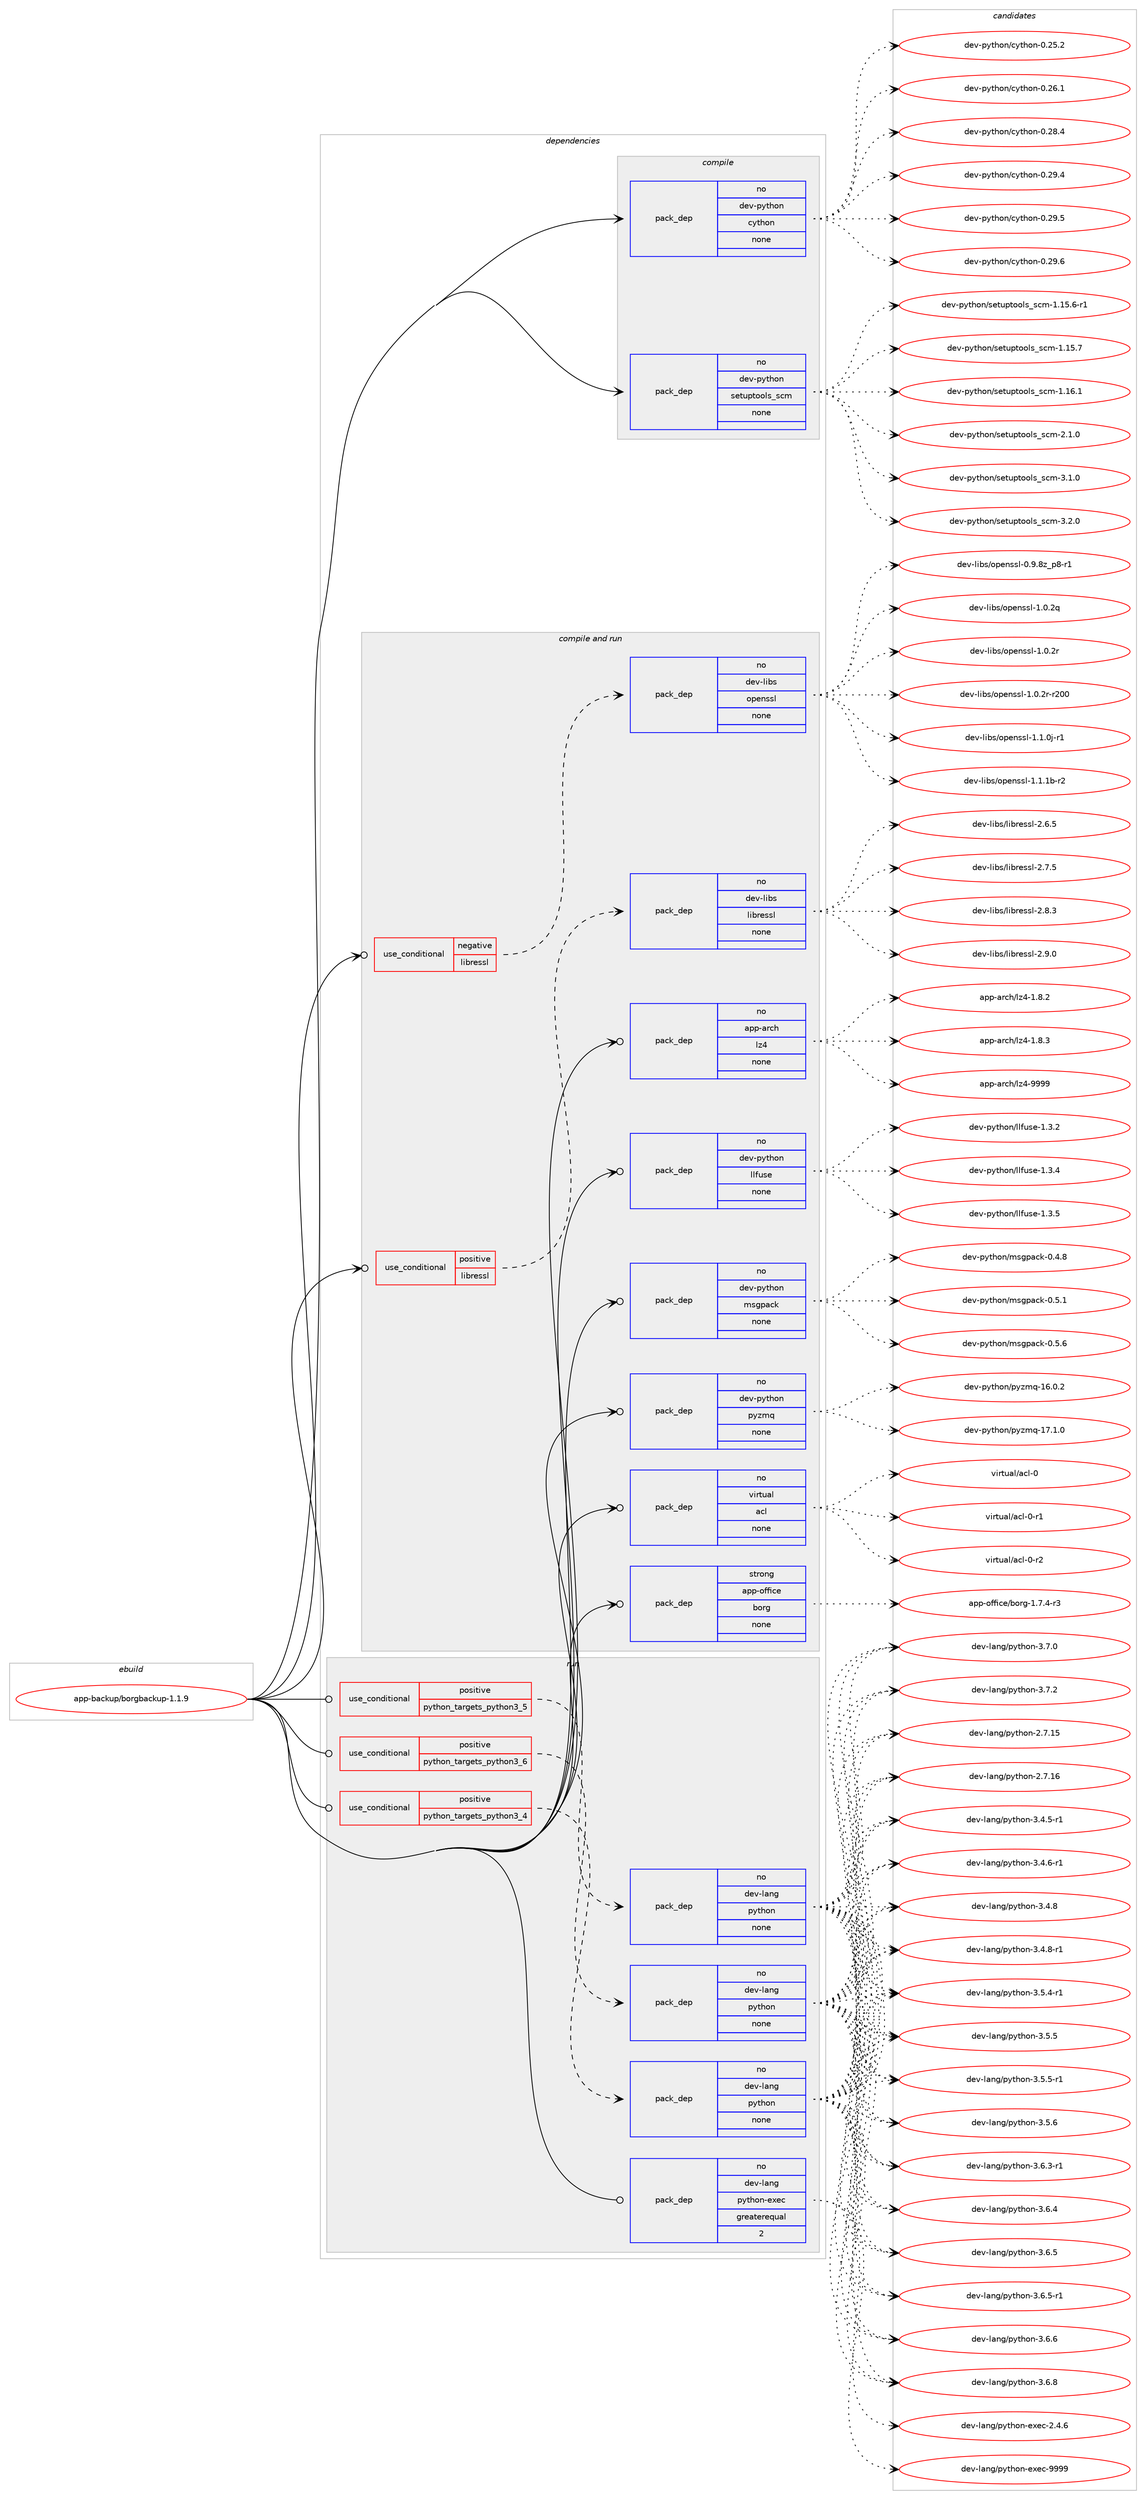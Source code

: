 digraph prolog {

# *************
# Graph options
# *************

newrank=true;
concentrate=true;
compound=true;
graph [rankdir=LR,fontname=Helvetica,fontsize=10,ranksep=1.5];#, ranksep=2.5, nodesep=0.2];
edge  [arrowhead=vee];
node  [fontname=Helvetica,fontsize=10];

# **********
# The ebuild
# **********

subgraph cluster_leftcol {
color=gray;
rank=same;
label=<<i>ebuild</i>>;
id [label="app-backup/borgbackup-1.1.9", color=red, width=4, href="../app-backup/borgbackup-1.1.9.svg"];
}

# ****************
# The dependencies
# ****************

subgraph cluster_midcol {
color=gray;
label=<<i>dependencies</i>>;
subgraph cluster_compile {
fillcolor="#eeeeee";
style=filled;
label=<<i>compile</i>>;
subgraph pack906270 {
dependency1273222 [label=<<TABLE BORDER="0" CELLBORDER="1" CELLSPACING="0" CELLPADDING="4" WIDTH="220"><TR><TD ROWSPAN="6" CELLPADDING="30">pack_dep</TD></TR><TR><TD WIDTH="110">no</TD></TR><TR><TD>dev-python</TD></TR><TR><TD>cython</TD></TR><TR><TD>none</TD></TR><TR><TD></TD></TR></TABLE>>, shape=none, color=blue];
}
id:e -> dependency1273222:w [weight=20,style="solid",arrowhead="vee"];
subgraph pack906271 {
dependency1273223 [label=<<TABLE BORDER="0" CELLBORDER="1" CELLSPACING="0" CELLPADDING="4" WIDTH="220"><TR><TD ROWSPAN="6" CELLPADDING="30">pack_dep</TD></TR><TR><TD WIDTH="110">no</TD></TR><TR><TD>dev-python</TD></TR><TR><TD>setuptools_scm</TD></TR><TR><TD>none</TD></TR><TR><TD></TD></TR></TABLE>>, shape=none, color=blue];
}
id:e -> dependency1273223:w [weight=20,style="solid",arrowhead="vee"];
}
subgraph cluster_compileandrun {
fillcolor="#eeeeee";
style=filled;
label=<<i>compile and run</i>>;
subgraph cond347180 {
dependency1273224 [label=<<TABLE BORDER="0" CELLBORDER="1" CELLSPACING="0" CELLPADDING="4"><TR><TD ROWSPAN="3" CELLPADDING="10">use_conditional</TD></TR><TR><TD>negative</TD></TR><TR><TD>libressl</TD></TR></TABLE>>, shape=none, color=red];
subgraph pack906272 {
dependency1273225 [label=<<TABLE BORDER="0" CELLBORDER="1" CELLSPACING="0" CELLPADDING="4" WIDTH="220"><TR><TD ROWSPAN="6" CELLPADDING="30">pack_dep</TD></TR><TR><TD WIDTH="110">no</TD></TR><TR><TD>dev-libs</TD></TR><TR><TD>openssl</TD></TR><TR><TD>none</TD></TR><TR><TD></TD></TR></TABLE>>, shape=none, color=blue];
}
dependency1273224:e -> dependency1273225:w [weight=20,style="dashed",arrowhead="vee"];
}
id:e -> dependency1273224:w [weight=20,style="solid",arrowhead="odotvee"];
subgraph cond347181 {
dependency1273226 [label=<<TABLE BORDER="0" CELLBORDER="1" CELLSPACING="0" CELLPADDING="4"><TR><TD ROWSPAN="3" CELLPADDING="10">use_conditional</TD></TR><TR><TD>positive</TD></TR><TR><TD>libressl</TD></TR></TABLE>>, shape=none, color=red];
subgraph pack906273 {
dependency1273227 [label=<<TABLE BORDER="0" CELLBORDER="1" CELLSPACING="0" CELLPADDING="4" WIDTH="220"><TR><TD ROWSPAN="6" CELLPADDING="30">pack_dep</TD></TR><TR><TD WIDTH="110">no</TD></TR><TR><TD>dev-libs</TD></TR><TR><TD>libressl</TD></TR><TR><TD>none</TD></TR><TR><TD></TD></TR></TABLE>>, shape=none, color=blue];
}
dependency1273226:e -> dependency1273227:w [weight=20,style="dashed",arrowhead="vee"];
}
id:e -> dependency1273226:w [weight=20,style="solid",arrowhead="odotvee"];
subgraph pack906274 {
dependency1273228 [label=<<TABLE BORDER="0" CELLBORDER="1" CELLSPACING="0" CELLPADDING="4" WIDTH="220"><TR><TD ROWSPAN="6" CELLPADDING="30">pack_dep</TD></TR><TR><TD WIDTH="110">no</TD></TR><TR><TD>app-arch</TD></TR><TR><TD>lz4</TD></TR><TR><TD>none</TD></TR><TR><TD></TD></TR></TABLE>>, shape=none, color=blue];
}
id:e -> dependency1273228:w [weight=20,style="solid",arrowhead="odotvee"];
subgraph pack906275 {
dependency1273229 [label=<<TABLE BORDER="0" CELLBORDER="1" CELLSPACING="0" CELLPADDING="4" WIDTH="220"><TR><TD ROWSPAN="6" CELLPADDING="30">pack_dep</TD></TR><TR><TD WIDTH="110">no</TD></TR><TR><TD>dev-python</TD></TR><TR><TD>llfuse</TD></TR><TR><TD>none</TD></TR><TR><TD></TD></TR></TABLE>>, shape=none, color=blue];
}
id:e -> dependency1273229:w [weight=20,style="solid",arrowhead="odotvee"];
subgraph pack906276 {
dependency1273230 [label=<<TABLE BORDER="0" CELLBORDER="1" CELLSPACING="0" CELLPADDING="4" WIDTH="220"><TR><TD ROWSPAN="6" CELLPADDING="30">pack_dep</TD></TR><TR><TD WIDTH="110">no</TD></TR><TR><TD>dev-python</TD></TR><TR><TD>msgpack</TD></TR><TR><TD>none</TD></TR><TR><TD></TD></TR></TABLE>>, shape=none, color=blue];
}
id:e -> dependency1273230:w [weight=20,style="solid",arrowhead="odotvee"];
subgraph pack906277 {
dependency1273231 [label=<<TABLE BORDER="0" CELLBORDER="1" CELLSPACING="0" CELLPADDING="4" WIDTH="220"><TR><TD ROWSPAN="6" CELLPADDING="30">pack_dep</TD></TR><TR><TD WIDTH="110">no</TD></TR><TR><TD>dev-python</TD></TR><TR><TD>pyzmq</TD></TR><TR><TD>none</TD></TR><TR><TD></TD></TR></TABLE>>, shape=none, color=blue];
}
id:e -> dependency1273231:w [weight=20,style="solid",arrowhead="odotvee"];
subgraph pack906278 {
dependency1273232 [label=<<TABLE BORDER="0" CELLBORDER="1" CELLSPACING="0" CELLPADDING="4" WIDTH="220"><TR><TD ROWSPAN="6" CELLPADDING="30">pack_dep</TD></TR><TR><TD WIDTH="110">no</TD></TR><TR><TD>virtual</TD></TR><TR><TD>acl</TD></TR><TR><TD>none</TD></TR><TR><TD></TD></TR></TABLE>>, shape=none, color=blue];
}
id:e -> dependency1273232:w [weight=20,style="solid",arrowhead="odotvee"];
subgraph pack906279 {
dependency1273233 [label=<<TABLE BORDER="0" CELLBORDER="1" CELLSPACING="0" CELLPADDING="4" WIDTH="220"><TR><TD ROWSPAN="6" CELLPADDING="30">pack_dep</TD></TR><TR><TD WIDTH="110">strong</TD></TR><TR><TD>app-office</TD></TR><TR><TD>borg</TD></TR><TR><TD>none</TD></TR><TR><TD></TD></TR></TABLE>>, shape=none, color=blue];
}
id:e -> dependency1273233:w [weight=20,style="solid",arrowhead="odotvee"];
}
subgraph cluster_run {
fillcolor="#eeeeee";
style=filled;
label=<<i>run</i>>;
subgraph cond347182 {
dependency1273234 [label=<<TABLE BORDER="0" CELLBORDER="1" CELLSPACING="0" CELLPADDING="4"><TR><TD ROWSPAN="3" CELLPADDING="10">use_conditional</TD></TR><TR><TD>positive</TD></TR><TR><TD>python_targets_python3_4</TD></TR></TABLE>>, shape=none, color=red];
subgraph pack906280 {
dependency1273235 [label=<<TABLE BORDER="0" CELLBORDER="1" CELLSPACING="0" CELLPADDING="4" WIDTH="220"><TR><TD ROWSPAN="6" CELLPADDING="30">pack_dep</TD></TR><TR><TD WIDTH="110">no</TD></TR><TR><TD>dev-lang</TD></TR><TR><TD>python</TD></TR><TR><TD>none</TD></TR><TR><TD></TD></TR></TABLE>>, shape=none, color=blue];
}
dependency1273234:e -> dependency1273235:w [weight=20,style="dashed",arrowhead="vee"];
}
id:e -> dependency1273234:w [weight=20,style="solid",arrowhead="odot"];
subgraph cond347183 {
dependency1273236 [label=<<TABLE BORDER="0" CELLBORDER="1" CELLSPACING="0" CELLPADDING="4"><TR><TD ROWSPAN="3" CELLPADDING="10">use_conditional</TD></TR><TR><TD>positive</TD></TR><TR><TD>python_targets_python3_5</TD></TR></TABLE>>, shape=none, color=red];
subgraph pack906281 {
dependency1273237 [label=<<TABLE BORDER="0" CELLBORDER="1" CELLSPACING="0" CELLPADDING="4" WIDTH="220"><TR><TD ROWSPAN="6" CELLPADDING="30">pack_dep</TD></TR><TR><TD WIDTH="110">no</TD></TR><TR><TD>dev-lang</TD></TR><TR><TD>python</TD></TR><TR><TD>none</TD></TR><TR><TD></TD></TR></TABLE>>, shape=none, color=blue];
}
dependency1273236:e -> dependency1273237:w [weight=20,style="dashed",arrowhead="vee"];
}
id:e -> dependency1273236:w [weight=20,style="solid",arrowhead="odot"];
subgraph cond347184 {
dependency1273238 [label=<<TABLE BORDER="0" CELLBORDER="1" CELLSPACING="0" CELLPADDING="4"><TR><TD ROWSPAN="3" CELLPADDING="10">use_conditional</TD></TR><TR><TD>positive</TD></TR><TR><TD>python_targets_python3_6</TD></TR></TABLE>>, shape=none, color=red];
subgraph pack906282 {
dependency1273239 [label=<<TABLE BORDER="0" CELLBORDER="1" CELLSPACING="0" CELLPADDING="4" WIDTH="220"><TR><TD ROWSPAN="6" CELLPADDING="30">pack_dep</TD></TR><TR><TD WIDTH="110">no</TD></TR><TR><TD>dev-lang</TD></TR><TR><TD>python</TD></TR><TR><TD>none</TD></TR><TR><TD></TD></TR></TABLE>>, shape=none, color=blue];
}
dependency1273238:e -> dependency1273239:w [weight=20,style="dashed",arrowhead="vee"];
}
id:e -> dependency1273238:w [weight=20,style="solid",arrowhead="odot"];
subgraph pack906283 {
dependency1273240 [label=<<TABLE BORDER="0" CELLBORDER="1" CELLSPACING="0" CELLPADDING="4" WIDTH="220"><TR><TD ROWSPAN="6" CELLPADDING="30">pack_dep</TD></TR><TR><TD WIDTH="110">no</TD></TR><TR><TD>dev-lang</TD></TR><TR><TD>python-exec</TD></TR><TR><TD>greaterequal</TD></TR><TR><TD>2</TD></TR></TABLE>>, shape=none, color=blue];
}
id:e -> dependency1273240:w [weight=20,style="solid",arrowhead="odot"];
}
}

# **************
# The candidates
# **************

subgraph cluster_choices {
rank=same;
color=gray;
label=<<i>candidates</i>>;

subgraph choice906270 {
color=black;
nodesep=1;
choice10010111845112121116104111110479912111610411111045484650534650 [label="dev-python/cython-0.25.2", color=red, width=4,href="../dev-python/cython-0.25.2.svg"];
choice10010111845112121116104111110479912111610411111045484650544649 [label="dev-python/cython-0.26.1", color=red, width=4,href="../dev-python/cython-0.26.1.svg"];
choice10010111845112121116104111110479912111610411111045484650564652 [label="dev-python/cython-0.28.4", color=red, width=4,href="../dev-python/cython-0.28.4.svg"];
choice10010111845112121116104111110479912111610411111045484650574652 [label="dev-python/cython-0.29.4", color=red, width=4,href="../dev-python/cython-0.29.4.svg"];
choice10010111845112121116104111110479912111610411111045484650574653 [label="dev-python/cython-0.29.5", color=red, width=4,href="../dev-python/cython-0.29.5.svg"];
choice10010111845112121116104111110479912111610411111045484650574654 [label="dev-python/cython-0.29.6", color=red, width=4,href="../dev-python/cython-0.29.6.svg"];
dependency1273222:e -> choice10010111845112121116104111110479912111610411111045484650534650:w [style=dotted,weight="100"];
dependency1273222:e -> choice10010111845112121116104111110479912111610411111045484650544649:w [style=dotted,weight="100"];
dependency1273222:e -> choice10010111845112121116104111110479912111610411111045484650564652:w [style=dotted,weight="100"];
dependency1273222:e -> choice10010111845112121116104111110479912111610411111045484650574652:w [style=dotted,weight="100"];
dependency1273222:e -> choice10010111845112121116104111110479912111610411111045484650574653:w [style=dotted,weight="100"];
dependency1273222:e -> choice10010111845112121116104111110479912111610411111045484650574654:w [style=dotted,weight="100"];
}
subgraph choice906271 {
color=black;
nodesep=1;
choice10010111845112121116104111110471151011161171121161111111081159511599109454946495346544511449 [label="dev-python/setuptools_scm-1.15.6-r1", color=red, width=4,href="../dev-python/setuptools_scm-1.15.6-r1.svg"];
choice1001011184511212111610411111047115101116117112116111111108115951159910945494649534655 [label="dev-python/setuptools_scm-1.15.7", color=red, width=4,href="../dev-python/setuptools_scm-1.15.7.svg"];
choice1001011184511212111610411111047115101116117112116111111108115951159910945494649544649 [label="dev-python/setuptools_scm-1.16.1", color=red, width=4,href="../dev-python/setuptools_scm-1.16.1.svg"];
choice10010111845112121116104111110471151011161171121161111111081159511599109455046494648 [label="dev-python/setuptools_scm-2.1.0", color=red, width=4,href="../dev-python/setuptools_scm-2.1.0.svg"];
choice10010111845112121116104111110471151011161171121161111111081159511599109455146494648 [label="dev-python/setuptools_scm-3.1.0", color=red, width=4,href="../dev-python/setuptools_scm-3.1.0.svg"];
choice10010111845112121116104111110471151011161171121161111111081159511599109455146504648 [label="dev-python/setuptools_scm-3.2.0", color=red, width=4,href="../dev-python/setuptools_scm-3.2.0.svg"];
dependency1273223:e -> choice10010111845112121116104111110471151011161171121161111111081159511599109454946495346544511449:w [style=dotted,weight="100"];
dependency1273223:e -> choice1001011184511212111610411111047115101116117112116111111108115951159910945494649534655:w [style=dotted,weight="100"];
dependency1273223:e -> choice1001011184511212111610411111047115101116117112116111111108115951159910945494649544649:w [style=dotted,weight="100"];
dependency1273223:e -> choice10010111845112121116104111110471151011161171121161111111081159511599109455046494648:w [style=dotted,weight="100"];
dependency1273223:e -> choice10010111845112121116104111110471151011161171121161111111081159511599109455146494648:w [style=dotted,weight="100"];
dependency1273223:e -> choice10010111845112121116104111110471151011161171121161111111081159511599109455146504648:w [style=dotted,weight="100"];
}
subgraph choice906272 {
color=black;
nodesep=1;
choice10010111845108105981154711111210111011511510845484657465612295112564511449 [label="dev-libs/openssl-0.9.8z_p8-r1", color=red, width=4,href="../dev-libs/openssl-0.9.8z_p8-r1.svg"];
choice100101118451081059811547111112101110115115108454946484650113 [label="dev-libs/openssl-1.0.2q", color=red, width=4,href="../dev-libs/openssl-1.0.2q.svg"];
choice100101118451081059811547111112101110115115108454946484650114 [label="dev-libs/openssl-1.0.2r", color=red, width=4,href="../dev-libs/openssl-1.0.2r.svg"];
choice10010111845108105981154711111210111011511510845494648465011445114504848 [label="dev-libs/openssl-1.0.2r-r200", color=red, width=4,href="../dev-libs/openssl-1.0.2r-r200.svg"];
choice1001011184510810598115471111121011101151151084549464946481064511449 [label="dev-libs/openssl-1.1.0j-r1", color=red, width=4,href="../dev-libs/openssl-1.1.0j-r1.svg"];
choice100101118451081059811547111112101110115115108454946494649984511450 [label="dev-libs/openssl-1.1.1b-r2", color=red, width=4,href="../dev-libs/openssl-1.1.1b-r2.svg"];
dependency1273225:e -> choice10010111845108105981154711111210111011511510845484657465612295112564511449:w [style=dotted,weight="100"];
dependency1273225:e -> choice100101118451081059811547111112101110115115108454946484650113:w [style=dotted,weight="100"];
dependency1273225:e -> choice100101118451081059811547111112101110115115108454946484650114:w [style=dotted,weight="100"];
dependency1273225:e -> choice10010111845108105981154711111210111011511510845494648465011445114504848:w [style=dotted,weight="100"];
dependency1273225:e -> choice1001011184510810598115471111121011101151151084549464946481064511449:w [style=dotted,weight="100"];
dependency1273225:e -> choice100101118451081059811547111112101110115115108454946494649984511450:w [style=dotted,weight="100"];
}
subgraph choice906273 {
color=black;
nodesep=1;
choice10010111845108105981154710810598114101115115108455046544653 [label="dev-libs/libressl-2.6.5", color=red, width=4,href="../dev-libs/libressl-2.6.5.svg"];
choice10010111845108105981154710810598114101115115108455046554653 [label="dev-libs/libressl-2.7.5", color=red, width=4,href="../dev-libs/libressl-2.7.5.svg"];
choice10010111845108105981154710810598114101115115108455046564651 [label="dev-libs/libressl-2.8.3", color=red, width=4,href="../dev-libs/libressl-2.8.3.svg"];
choice10010111845108105981154710810598114101115115108455046574648 [label="dev-libs/libressl-2.9.0", color=red, width=4,href="../dev-libs/libressl-2.9.0.svg"];
dependency1273227:e -> choice10010111845108105981154710810598114101115115108455046544653:w [style=dotted,weight="100"];
dependency1273227:e -> choice10010111845108105981154710810598114101115115108455046554653:w [style=dotted,weight="100"];
dependency1273227:e -> choice10010111845108105981154710810598114101115115108455046564651:w [style=dotted,weight="100"];
dependency1273227:e -> choice10010111845108105981154710810598114101115115108455046574648:w [style=dotted,weight="100"];
}
subgraph choice906274 {
color=black;
nodesep=1;
choice971121124597114991044710812252454946564650 [label="app-arch/lz4-1.8.2", color=red, width=4,href="../app-arch/lz4-1.8.2.svg"];
choice971121124597114991044710812252454946564651 [label="app-arch/lz4-1.8.3", color=red, width=4,href="../app-arch/lz4-1.8.3.svg"];
choice9711211245971149910447108122524557575757 [label="app-arch/lz4-9999", color=red, width=4,href="../app-arch/lz4-9999.svg"];
dependency1273228:e -> choice971121124597114991044710812252454946564650:w [style=dotted,weight="100"];
dependency1273228:e -> choice971121124597114991044710812252454946564651:w [style=dotted,weight="100"];
dependency1273228:e -> choice9711211245971149910447108122524557575757:w [style=dotted,weight="100"];
}
subgraph choice906275 {
color=black;
nodesep=1;
choice1001011184511212111610411111047108108102117115101454946514650 [label="dev-python/llfuse-1.3.2", color=red, width=4,href="../dev-python/llfuse-1.3.2.svg"];
choice1001011184511212111610411111047108108102117115101454946514652 [label="dev-python/llfuse-1.3.4", color=red, width=4,href="../dev-python/llfuse-1.3.4.svg"];
choice1001011184511212111610411111047108108102117115101454946514653 [label="dev-python/llfuse-1.3.5", color=red, width=4,href="../dev-python/llfuse-1.3.5.svg"];
dependency1273229:e -> choice1001011184511212111610411111047108108102117115101454946514650:w [style=dotted,weight="100"];
dependency1273229:e -> choice1001011184511212111610411111047108108102117115101454946514652:w [style=dotted,weight="100"];
dependency1273229:e -> choice1001011184511212111610411111047108108102117115101454946514653:w [style=dotted,weight="100"];
}
subgraph choice906276 {
color=black;
nodesep=1;
choice10010111845112121116104111110471091151031129799107454846524656 [label="dev-python/msgpack-0.4.8", color=red, width=4,href="../dev-python/msgpack-0.4.8.svg"];
choice10010111845112121116104111110471091151031129799107454846534649 [label="dev-python/msgpack-0.5.1", color=red, width=4,href="../dev-python/msgpack-0.5.1.svg"];
choice10010111845112121116104111110471091151031129799107454846534654 [label="dev-python/msgpack-0.5.6", color=red, width=4,href="../dev-python/msgpack-0.5.6.svg"];
dependency1273230:e -> choice10010111845112121116104111110471091151031129799107454846524656:w [style=dotted,weight="100"];
dependency1273230:e -> choice10010111845112121116104111110471091151031129799107454846534649:w [style=dotted,weight="100"];
dependency1273230:e -> choice10010111845112121116104111110471091151031129799107454846534654:w [style=dotted,weight="100"];
}
subgraph choice906277 {
color=black;
nodesep=1;
choice100101118451121211161041111104711212112210911345495446484650 [label="dev-python/pyzmq-16.0.2", color=red, width=4,href="../dev-python/pyzmq-16.0.2.svg"];
choice100101118451121211161041111104711212112210911345495546494648 [label="dev-python/pyzmq-17.1.0", color=red, width=4,href="../dev-python/pyzmq-17.1.0.svg"];
dependency1273231:e -> choice100101118451121211161041111104711212112210911345495446484650:w [style=dotted,weight="100"];
dependency1273231:e -> choice100101118451121211161041111104711212112210911345495546494648:w [style=dotted,weight="100"];
}
subgraph choice906278 {
color=black;
nodesep=1;
choice118105114116117971084797991084548 [label="virtual/acl-0", color=red, width=4,href="../virtual/acl-0.svg"];
choice1181051141161179710847979910845484511449 [label="virtual/acl-0-r1", color=red, width=4,href="../virtual/acl-0-r1.svg"];
choice1181051141161179710847979910845484511450 [label="virtual/acl-0-r2", color=red, width=4,href="../virtual/acl-0-r2.svg"];
dependency1273232:e -> choice118105114116117971084797991084548:w [style=dotted,weight="100"];
dependency1273232:e -> choice1181051141161179710847979910845484511449:w [style=dotted,weight="100"];
dependency1273232:e -> choice1181051141161179710847979910845484511450:w [style=dotted,weight="100"];
}
subgraph choice906279 {
color=black;
nodesep=1;
choice97112112451111021021059910147981111141034549465546524511451 [label="app-office/borg-1.7.4-r3", color=red, width=4,href="../app-office/borg-1.7.4-r3.svg"];
dependency1273233:e -> choice97112112451111021021059910147981111141034549465546524511451:w [style=dotted,weight="100"];
}
subgraph choice906280 {
color=black;
nodesep=1;
choice10010111845108971101034711212111610411111045504655464953 [label="dev-lang/python-2.7.15", color=red, width=4,href="../dev-lang/python-2.7.15.svg"];
choice10010111845108971101034711212111610411111045504655464954 [label="dev-lang/python-2.7.16", color=red, width=4,href="../dev-lang/python-2.7.16.svg"];
choice1001011184510897110103471121211161041111104551465246534511449 [label="dev-lang/python-3.4.5-r1", color=red, width=4,href="../dev-lang/python-3.4.5-r1.svg"];
choice1001011184510897110103471121211161041111104551465246544511449 [label="dev-lang/python-3.4.6-r1", color=red, width=4,href="../dev-lang/python-3.4.6-r1.svg"];
choice100101118451089711010347112121116104111110455146524656 [label="dev-lang/python-3.4.8", color=red, width=4,href="../dev-lang/python-3.4.8.svg"];
choice1001011184510897110103471121211161041111104551465246564511449 [label="dev-lang/python-3.4.8-r1", color=red, width=4,href="../dev-lang/python-3.4.8-r1.svg"];
choice1001011184510897110103471121211161041111104551465346524511449 [label="dev-lang/python-3.5.4-r1", color=red, width=4,href="../dev-lang/python-3.5.4-r1.svg"];
choice100101118451089711010347112121116104111110455146534653 [label="dev-lang/python-3.5.5", color=red, width=4,href="../dev-lang/python-3.5.5.svg"];
choice1001011184510897110103471121211161041111104551465346534511449 [label="dev-lang/python-3.5.5-r1", color=red, width=4,href="../dev-lang/python-3.5.5-r1.svg"];
choice100101118451089711010347112121116104111110455146534654 [label="dev-lang/python-3.5.6", color=red, width=4,href="../dev-lang/python-3.5.6.svg"];
choice1001011184510897110103471121211161041111104551465446514511449 [label="dev-lang/python-3.6.3-r1", color=red, width=4,href="../dev-lang/python-3.6.3-r1.svg"];
choice100101118451089711010347112121116104111110455146544652 [label="dev-lang/python-3.6.4", color=red, width=4,href="../dev-lang/python-3.6.4.svg"];
choice100101118451089711010347112121116104111110455146544653 [label="dev-lang/python-3.6.5", color=red, width=4,href="../dev-lang/python-3.6.5.svg"];
choice1001011184510897110103471121211161041111104551465446534511449 [label="dev-lang/python-3.6.5-r1", color=red, width=4,href="../dev-lang/python-3.6.5-r1.svg"];
choice100101118451089711010347112121116104111110455146544654 [label="dev-lang/python-3.6.6", color=red, width=4,href="../dev-lang/python-3.6.6.svg"];
choice100101118451089711010347112121116104111110455146544656 [label="dev-lang/python-3.6.8", color=red, width=4,href="../dev-lang/python-3.6.8.svg"];
choice100101118451089711010347112121116104111110455146554648 [label="dev-lang/python-3.7.0", color=red, width=4,href="../dev-lang/python-3.7.0.svg"];
choice100101118451089711010347112121116104111110455146554650 [label="dev-lang/python-3.7.2", color=red, width=4,href="../dev-lang/python-3.7.2.svg"];
dependency1273235:e -> choice10010111845108971101034711212111610411111045504655464953:w [style=dotted,weight="100"];
dependency1273235:e -> choice10010111845108971101034711212111610411111045504655464954:w [style=dotted,weight="100"];
dependency1273235:e -> choice1001011184510897110103471121211161041111104551465246534511449:w [style=dotted,weight="100"];
dependency1273235:e -> choice1001011184510897110103471121211161041111104551465246544511449:w [style=dotted,weight="100"];
dependency1273235:e -> choice100101118451089711010347112121116104111110455146524656:w [style=dotted,weight="100"];
dependency1273235:e -> choice1001011184510897110103471121211161041111104551465246564511449:w [style=dotted,weight="100"];
dependency1273235:e -> choice1001011184510897110103471121211161041111104551465346524511449:w [style=dotted,weight="100"];
dependency1273235:e -> choice100101118451089711010347112121116104111110455146534653:w [style=dotted,weight="100"];
dependency1273235:e -> choice1001011184510897110103471121211161041111104551465346534511449:w [style=dotted,weight="100"];
dependency1273235:e -> choice100101118451089711010347112121116104111110455146534654:w [style=dotted,weight="100"];
dependency1273235:e -> choice1001011184510897110103471121211161041111104551465446514511449:w [style=dotted,weight="100"];
dependency1273235:e -> choice100101118451089711010347112121116104111110455146544652:w [style=dotted,weight="100"];
dependency1273235:e -> choice100101118451089711010347112121116104111110455146544653:w [style=dotted,weight="100"];
dependency1273235:e -> choice1001011184510897110103471121211161041111104551465446534511449:w [style=dotted,weight="100"];
dependency1273235:e -> choice100101118451089711010347112121116104111110455146544654:w [style=dotted,weight="100"];
dependency1273235:e -> choice100101118451089711010347112121116104111110455146544656:w [style=dotted,weight="100"];
dependency1273235:e -> choice100101118451089711010347112121116104111110455146554648:w [style=dotted,weight="100"];
dependency1273235:e -> choice100101118451089711010347112121116104111110455146554650:w [style=dotted,weight="100"];
}
subgraph choice906281 {
color=black;
nodesep=1;
choice10010111845108971101034711212111610411111045504655464953 [label="dev-lang/python-2.7.15", color=red, width=4,href="../dev-lang/python-2.7.15.svg"];
choice10010111845108971101034711212111610411111045504655464954 [label="dev-lang/python-2.7.16", color=red, width=4,href="../dev-lang/python-2.7.16.svg"];
choice1001011184510897110103471121211161041111104551465246534511449 [label="dev-lang/python-3.4.5-r1", color=red, width=4,href="../dev-lang/python-3.4.5-r1.svg"];
choice1001011184510897110103471121211161041111104551465246544511449 [label="dev-lang/python-3.4.6-r1", color=red, width=4,href="../dev-lang/python-3.4.6-r1.svg"];
choice100101118451089711010347112121116104111110455146524656 [label="dev-lang/python-3.4.8", color=red, width=4,href="../dev-lang/python-3.4.8.svg"];
choice1001011184510897110103471121211161041111104551465246564511449 [label="dev-lang/python-3.4.8-r1", color=red, width=4,href="../dev-lang/python-3.4.8-r1.svg"];
choice1001011184510897110103471121211161041111104551465346524511449 [label="dev-lang/python-3.5.4-r1", color=red, width=4,href="../dev-lang/python-3.5.4-r1.svg"];
choice100101118451089711010347112121116104111110455146534653 [label="dev-lang/python-3.5.5", color=red, width=4,href="../dev-lang/python-3.5.5.svg"];
choice1001011184510897110103471121211161041111104551465346534511449 [label="dev-lang/python-3.5.5-r1", color=red, width=4,href="../dev-lang/python-3.5.5-r1.svg"];
choice100101118451089711010347112121116104111110455146534654 [label="dev-lang/python-3.5.6", color=red, width=4,href="../dev-lang/python-3.5.6.svg"];
choice1001011184510897110103471121211161041111104551465446514511449 [label="dev-lang/python-3.6.3-r1", color=red, width=4,href="../dev-lang/python-3.6.3-r1.svg"];
choice100101118451089711010347112121116104111110455146544652 [label="dev-lang/python-3.6.4", color=red, width=4,href="../dev-lang/python-3.6.4.svg"];
choice100101118451089711010347112121116104111110455146544653 [label="dev-lang/python-3.6.5", color=red, width=4,href="../dev-lang/python-3.6.5.svg"];
choice1001011184510897110103471121211161041111104551465446534511449 [label="dev-lang/python-3.6.5-r1", color=red, width=4,href="../dev-lang/python-3.6.5-r1.svg"];
choice100101118451089711010347112121116104111110455146544654 [label="dev-lang/python-3.6.6", color=red, width=4,href="../dev-lang/python-3.6.6.svg"];
choice100101118451089711010347112121116104111110455146544656 [label="dev-lang/python-3.6.8", color=red, width=4,href="../dev-lang/python-3.6.8.svg"];
choice100101118451089711010347112121116104111110455146554648 [label="dev-lang/python-3.7.0", color=red, width=4,href="../dev-lang/python-3.7.0.svg"];
choice100101118451089711010347112121116104111110455146554650 [label="dev-lang/python-3.7.2", color=red, width=4,href="../dev-lang/python-3.7.2.svg"];
dependency1273237:e -> choice10010111845108971101034711212111610411111045504655464953:w [style=dotted,weight="100"];
dependency1273237:e -> choice10010111845108971101034711212111610411111045504655464954:w [style=dotted,weight="100"];
dependency1273237:e -> choice1001011184510897110103471121211161041111104551465246534511449:w [style=dotted,weight="100"];
dependency1273237:e -> choice1001011184510897110103471121211161041111104551465246544511449:w [style=dotted,weight="100"];
dependency1273237:e -> choice100101118451089711010347112121116104111110455146524656:w [style=dotted,weight="100"];
dependency1273237:e -> choice1001011184510897110103471121211161041111104551465246564511449:w [style=dotted,weight="100"];
dependency1273237:e -> choice1001011184510897110103471121211161041111104551465346524511449:w [style=dotted,weight="100"];
dependency1273237:e -> choice100101118451089711010347112121116104111110455146534653:w [style=dotted,weight="100"];
dependency1273237:e -> choice1001011184510897110103471121211161041111104551465346534511449:w [style=dotted,weight="100"];
dependency1273237:e -> choice100101118451089711010347112121116104111110455146534654:w [style=dotted,weight="100"];
dependency1273237:e -> choice1001011184510897110103471121211161041111104551465446514511449:w [style=dotted,weight="100"];
dependency1273237:e -> choice100101118451089711010347112121116104111110455146544652:w [style=dotted,weight="100"];
dependency1273237:e -> choice100101118451089711010347112121116104111110455146544653:w [style=dotted,weight="100"];
dependency1273237:e -> choice1001011184510897110103471121211161041111104551465446534511449:w [style=dotted,weight="100"];
dependency1273237:e -> choice100101118451089711010347112121116104111110455146544654:w [style=dotted,weight="100"];
dependency1273237:e -> choice100101118451089711010347112121116104111110455146544656:w [style=dotted,weight="100"];
dependency1273237:e -> choice100101118451089711010347112121116104111110455146554648:w [style=dotted,weight="100"];
dependency1273237:e -> choice100101118451089711010347112121116104111110455146554650:w [style=dotted,weight="100"];
}
subgraph choice906282 {
color=black;
nodesep=1;
choice10010111845108971101034711212111610411111045504655464953 [label="dev-lang/python-2.7.15", color=red, width=4,href="../dev-lang/python-2.7.15.svg"];
choice10010111845108971101034711212111610411111045504655464954 [label="dev-lang/python-2.7.16", color=red, width=4,href="../dev-lang/python-2.7.16.svg"];
choice1001011184510897110103471121211161041111104551465246534511449 [label="dev-lang/python-3.4.5-r1", color=red, width=4,href="../dev-lang/python-3.4.5-r1.svg"];
choice1001011184510897110103471121211161041111104551465246544511449 [label="dev-lang/python-3.4.6-r1", color=red, width=4,href="../dev-lang/python-3.4.6-r1.svg"];
choice100101118451089711010347112121116104111110455146524656 [label="dev-lang/python-3.4.8", color=red, width=4,href="../dev-lang/python-3.4.8.svg"];
choice1001011184510897110103471121211161041111104551465246564511449 [label="dev-lang/python-3.4.8-r1", color=red, width=4,href="../dev-lang/python-3.4.8-r1.svg"];
choice1001011184510897110103471121211161041111104551465346524511449 [label="dev-lang/python-3.5.4-r1", color=red, width=4,href="../dev-lang/python-3.5.4-r1.svg"];
choice100101118451089711010347112121116104111110455146534653 [label="dev-lang/python-3.5.5", color=red, width=4,href="../dev-lang/python-3.5.5.svg"];
choice1001011184510897110103471121211161041111104551465346534511449 [label="dev-lang/python-3.5.5-r1", color=red, width=4,href="../dev-lang/python-3.5.5-r1.svg"];
choice100101118451089711010347112121116104111110455146534654 [label="dev-lang/python-3.5.6", color=red, width=4,href="../dev-lang/python-3.5.6.svg"];
choice1001011184510897110103471121211161041111104551465446514511449 [label="dev-lang/python-3.6.3-r1", color=red, width=4,href="../dev-lang/python-3.6.3-r1.svg"];
choice100101118451089711010347112121116104111110455146544652 [label="dev-lang/python-3.6.4", color=red, width=4,href="../dev-lang/python-3.6.4.svg"];
choice100101118451089711010347112121116104111110455146544653 [label="dev-lang/python-3.6.5", color=red, width=4,href="../dev-lang/python-3.6.5.svg"];
choice1001011184510897110103471121211161041111104551465446534511449 [label="dev-lang/python-3.6.5-r1", color=red, width=4,href="../dev-lang/python-3.6.5-r1.svg"];
choice100101118451089711010347112121116104111110455146544654 [label="dev-lang/python-3.6.6", color=red, width=4,href="../dev-lang/python-3.6.6.svg"];
choice100101118451089711010347112121116104111110455146544656 [label="dev-lang/python-3.6.8", color=red, width=4,href="../dev-lang/python-3.6.8.svg"];
choice100101118451089711010347112121116104111110455146554648 [label="dev-lang/python-3.7.0", color=red, width=4,href="../dev-lang/python-3.7.0.svg"];
choice100101118451089711010347112121116104111110455146554650 [label="dev-lang/python-3.7.2", color=red, width=4,href="../dev-lang/python-3.7.2.svg"];
dependency1273239:e -> choice10010111845108971101034711212111610411111045504655464953:w [style=dotted,weight="100"];
dependency1273239:e -> choice10010111845108971101034711212111610411111045504655464954:w [style=dotted,weight="100"];
dependency1273239:e -> choice1001011184510897110103471121211161041111104551465246534511449:w [style=dotted,weight="100"];
dependency1273239:e -> choice1001011184510897110103471121211161041111104551465246544511449:w [style=dotted,weight="100"];
dependency1273239:e -> choice100101118451089711010347112121116104111110455146524656:w [style=dotted,weight="100"];
dependency1273239:e -> choice1001011184510897110103471121211161041111104551465246564511449:w [style=dotted,weight="100"];
dependency1273239:e -> choice1001011184510897110103471121211161041111104551465346524511449:w [style=dotted,weight="100"];
dependency1273239:e -> choice100101118451089711010347112121116104111110455146534653:w [style=dotted,weight="100"];
dependency1273239:e -> choice1001011184510897110103471121211161041111104551465346534511449:w [style=dotted,weight="100"];
dependency1273239:e -> choice100101118451089711010347112121116104111110455146534654:w [style=dotted,weight="100"];
dependency1273239:e -> choice1001011184510897110103471121211161041111104551465446514511449:w [style=dotted,weight="100"];
dependency1273239:e -> choice100101118451089711010347112121116104111110455146544652:w [style=dotted,weight="100"];
dependency1273239:e -> choice100101118451089711010347112121116104111110455146544653:w [style=dotted,weight="100"];
dependency1273239:e -> choice1001011184510897110103471121211161041111104551465446534511449:w [style=dotted,weight="100"];
dependency1273239:e -> choice100101118451089711010347112121116104111110455146544654:w [style=dotted,weight="100"];
dependency1273239:e -> choice100101118451089711010347112121116104111110455146544656:w [style=dotted,weight="100"];
dependency1273239:e -> choice100101118451089711010347112121116104111110455146554648:w [style=dotted,weight="100"];
dependency1273239:e -> choice100101118451089711010347112121116104111110455146554650:w [style=dotted,weight="100"];
}
subgraph choice906283 {
color=black;
nodesep=1;
choice1001011184510897110103471121211161041111104510112010199455046524654 [label="dev-lang/python-exec-2.4.6", color=red, width=4,href="../dev-lang/python-exec-2.4.6.svg"];
choice10010111845108971101034711212111610411111045101120101994557575757 [label="dev-lang/python-exec-9999", color=red, width=4,href="../dev-lang/python-exec-9999.svg"];
dependency1273240:e -> choice1001011184510897110103471121211161041111104510112010199455046524654:w [style=dotted,weight="100"];
dependency1273240:e -> choice10010111845108971101034711212111610411111045101120101994557575757:w [style=dotted,weight="100"];
}
}

}
